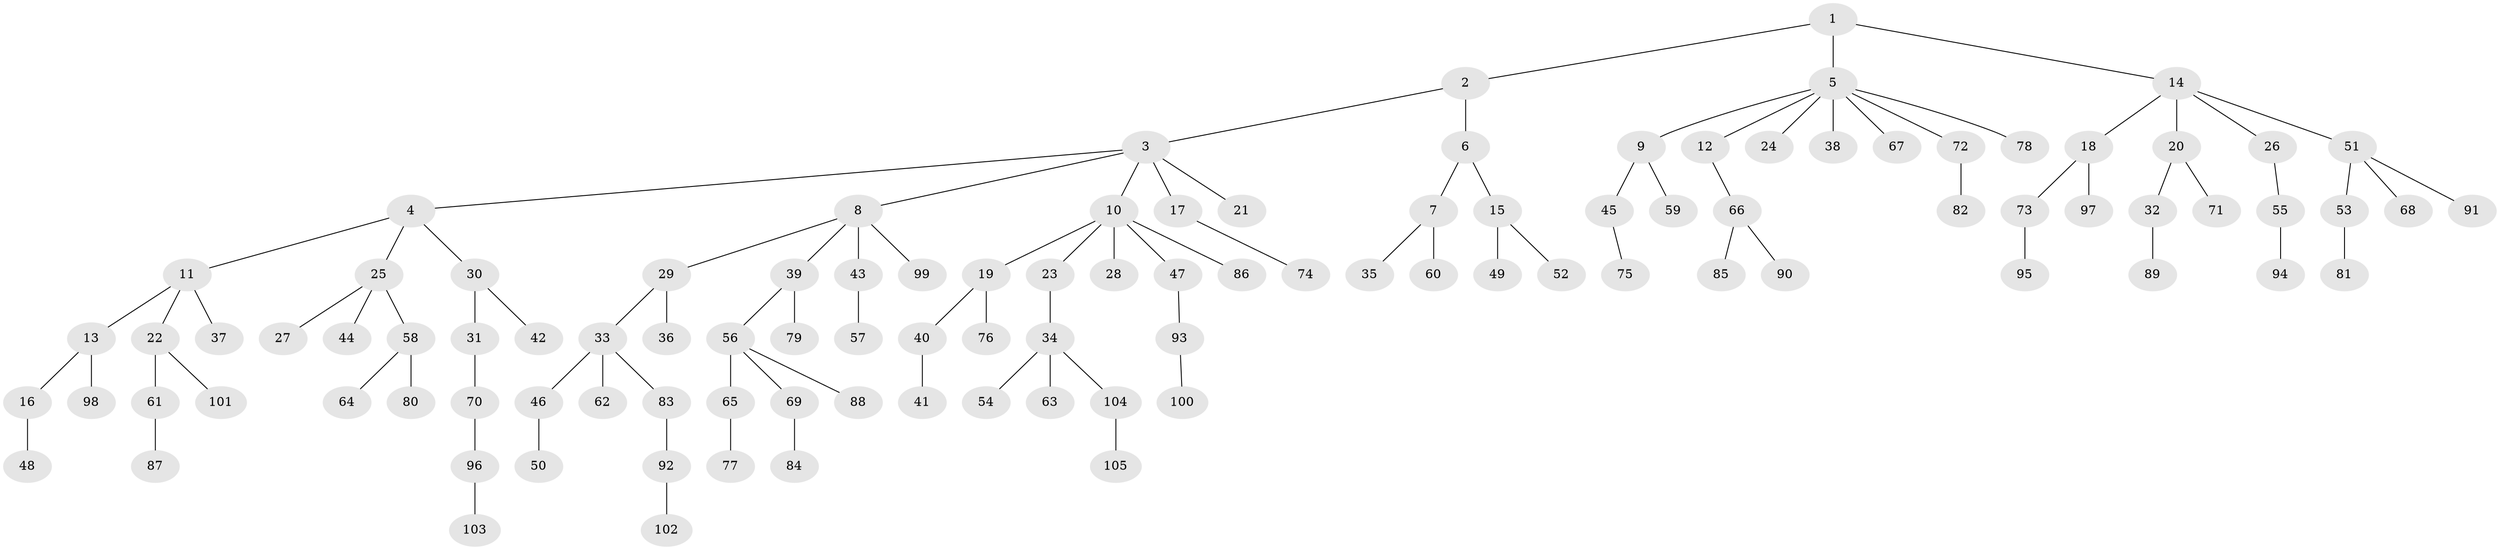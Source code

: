 // Generated by graph-tools (version 1.1) at 2025/53/03/09/25 04:53:46]
// undirected, 105 vertices, 104 edges
graph export_dot {
graph [start="1"]
  node [color=gray90,style=filled];
  1;
  2;
  3;
  4;
  5;
  6;
  7;
  8;
  9;
  10;
  11;
  12;
  13;
  14;
  15;
  16;
  17;
  18;
  19;
  20;
  21;
  22;
  23;
  24;
  25;
  26;
  27;
  28;
  29;
  30;
  31;
  32;
  33;
  34;
  35;
  36;
  37;
  38;
  39;
  40;
  41;
  42;
  43;
  44;
  45;
  46;
  47;
  48;
  49;
  50;
  51;
  52;
  53;
  54;
  55;
  56;
  57;
  58;
  59;
  60;
  61;
  62;
  63;
  64;
  65;
  66;
  67;
  68;
  69;
  70;
  71;
  72;
  73;
  74;
  75;
  76;
  77;
  78;
  79;
  80;
  81;
  82;
  83;
  84;
  85;
  86;
  87;
  88;
  89;
  90;
  91;
  92;
  93;
  94;
  95;
  96;
  97;
  98;
  99;
  100;
  101;
  102;
  103;
  104;
  105;
  1 -- 2;
  1 -- 5;
  1 -- 14;
  2 -- 3;
  2 -- 6;
  3 -- 4;
  3 -- 8;
  3 -- 10;
  3 -- 17;
  3 -- 21;
  4 -- 11;
  4 -- 25;
  4 -- 30;
  5 -- 9;
  5 -- 12;
  5 -- 24;
  5 -- 38;
  5 -- 67;
  5 -- 72;
  5 -- 78;
  6 -- 7;
  6 -- 15;
  7 -- 35;
  7 -- 60;
  8 -- 29;
  8 -- 39;
  8 -- 43;
  8 -- 99;
  9 -- 45;
  9 -- 59;
  10 -- 19;
  10 -- 23;
  10 -- 28;
  10 -- 47;
  10 -- 86;
  11 -- 13;
  11 -- 22;
  11 -- 37;
  12 -- 66;
  13 -- 16;
  13 -- 98;
  14 -- 18;
  14 -- 20;
  14 -- 26;
  14 -- 51;
  15 -- 49;
  15 -- 52;
  16 -- 48;
  17 -- 74;
  18 -- 73;
  18 -- 97;
  19 -- 40;
  19 -- 76;
  20 -- 32;
  20 -- 71;
  22 -- 61;
  22 -- 101;
  23 -- 34;
  25 -- 27;
  25 -- 44;
  25 -- 58;
  26 -- 55;
  29 -- 33;
  29 -- 36;
  30 -- 31;
  30 -- 42;
  31 -- 70;
  32 -- 89;
  33 -- 46;
  33 -- 62;
  33 -- 83;
  34 -- 54;
  34 -- 63;
  34 -- 104;
  39 -- 56;
  39 -- 79;
  40 -- 41;
  43 -- 57;
  45 -- 75;
  46 -- 50;
  47 -- 93;
  51 -- 53;
  51 -- 68;
  51 -- 91;
  53 -- 81;
  55 -- 94;
  56 -- 65;
  56 -- 69;
  56 -- 88;
  58 -- 64;
  58 -- 80;
  61 -- 87;
  65 -- 77;
  66 -- 85;
  66 -- 90;
  69 -- 84;
  70 -- 96;
  72 -- 82;
  73 -- 95;
  83 -- 92;
  92 -- 102;
  93 -- 100;
  96 -- 103;
  104 -- 105;
}
